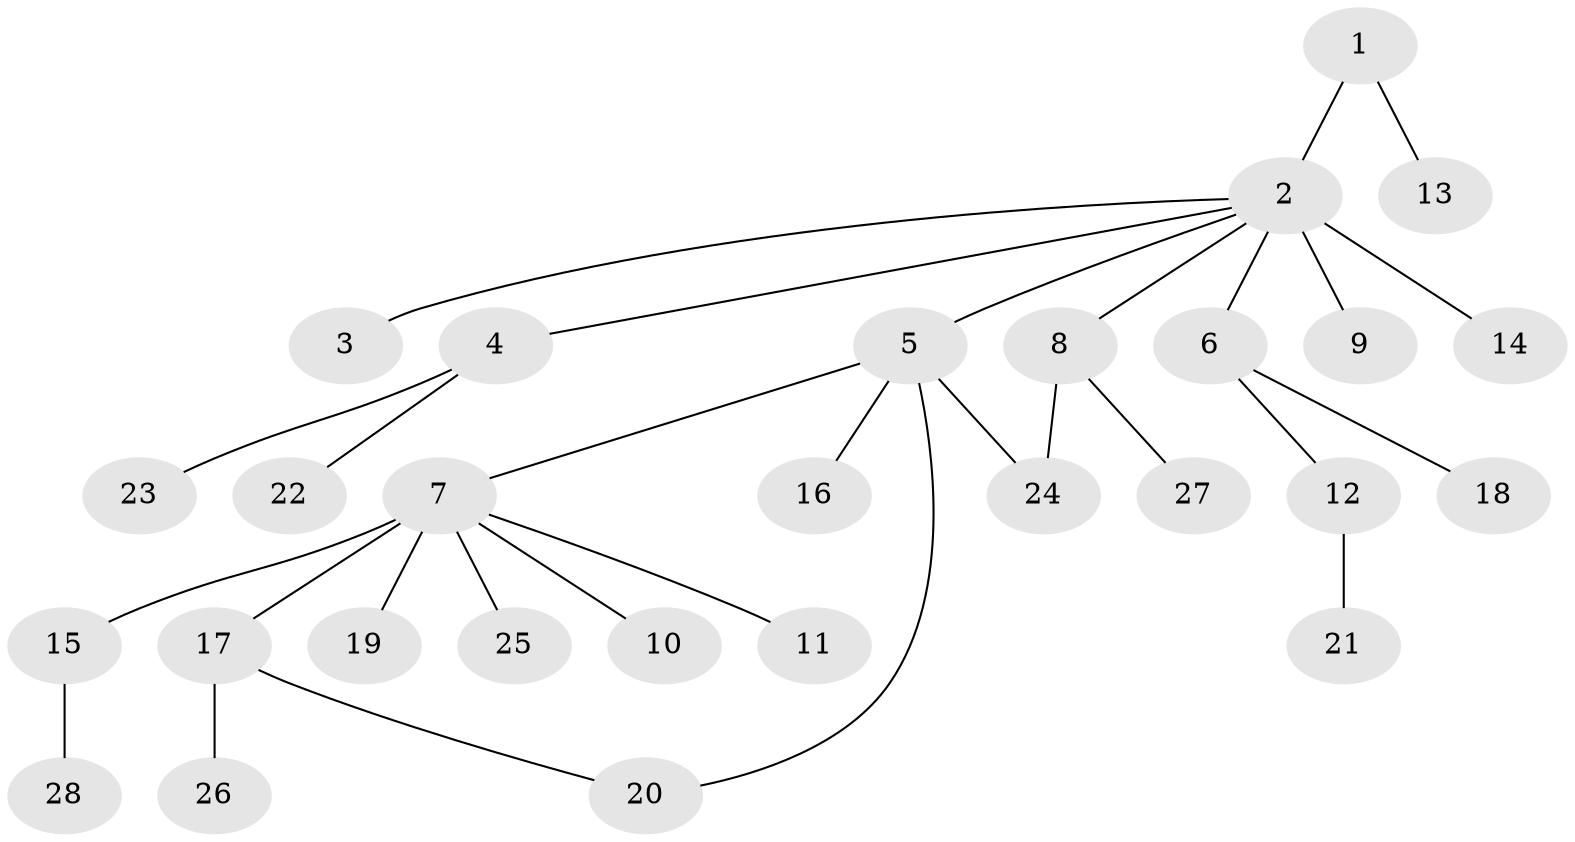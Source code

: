 // original degree distribution, {2: 0.23214285714285715, 12: 0.017857142857142856, 4: 0.05357142857142857, 6: 0.017857142857142856, 11: 0.017857142857142856, 1: 0.5892857142857143, 3: 0.05357142857142857, 7: 0.017857142857142856}
// Generated by graph-tools (version 1.1) at 2025/35/03/09/25 02:35:19]
// undirected, 28 vertices, 29 edges
graph export_dot {
graph [start="1"]
  node [color=gray90,style=filled];
  1;
  2;
  3;
  4;
  5;
  6;
  7;
  8;
  9;
  10;
  11;
  12;
  13;
  14;
  15;
  16;
  17;
  18;
  19;
  20;
  21;
  22;
  23;
  24;
  25;
  26;
  27;
  28;
  1 -- 2 [weight=1.0];
  1 -- 13 [weight=1.0];
  2 -- 3 [weight=1.0];
  2 -- 4 [weight=1.0];
  2 -- 5 [weight=1.0];
  2 -- 6 [weight=1.0];
  2 -- 8 [weight=1.0];
  2 -- 9 [weight=4.0];
  2 -- 14 [weight=1.0];
  4 -- 22 [weight=1.0];
  4 -- 23 [weight=1.0];
  5 -- 7 [weight=1.0];
  5 -- 16 [weight=1.0];
  5 -- 20 [weight=1.0];
  5 -- 24 [weight=1.0];
  6 -- 12 [weight=1.0];
  6 -- 18 [weight=1.0];
  7 -- 10 [weight=1.0];
  7 -- 11 [weight=1.0];
  7 -- 15 [weight=2.0];
  7 -- 17 [weight=1.0];
  7 -- 19 [weight=3.0];
  7 -- 25 [weight=1.0];
  8 -- 24 [weight=1.0];
  8 -- 27 [weight=1.0];
  12 -- 21 [weight=1.0];
  15 -- 28 [weight=1.0];
  17 -- 20 [weight=1.0];
  17 -- 26 [weight=4.0];
}
